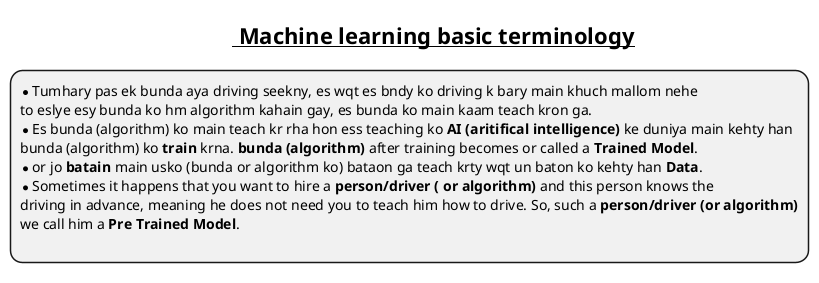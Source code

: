 @startmindmap
title = __ Machine learning basic terminology__


*:*Tumhary pas ek bunda aya driving seekny, es wqt es bndy ko driving k bary main khuch mallom nehe
to eslye esy bunda ko hm algorithm kahain gay, es bunda ko main kaam teach kron ga.
* Es bunda (algorithm) ko main teach kr rha hon ess teaching ko **AI (aritifical intelligence)** ke duniya main kehty han
bunda (algorithm) ko **train** krna. **bunda (algorithm)** after training becomes or called a **Trained Model**.
* or jo **batain** main usko (bunda or algorithm ko) bataon ga teach krty wqt un baton ko kehty han **Data**.
* Sometimes it happens that you want to hire a **person/driver ( or algorithm)** and this person knows the
driving in advance, meaning he does not need you to teach him how to drive. So, such a **person/driver (or algorithm)**
we call him a **Pre Trained Model**.
;


@endmindmap
